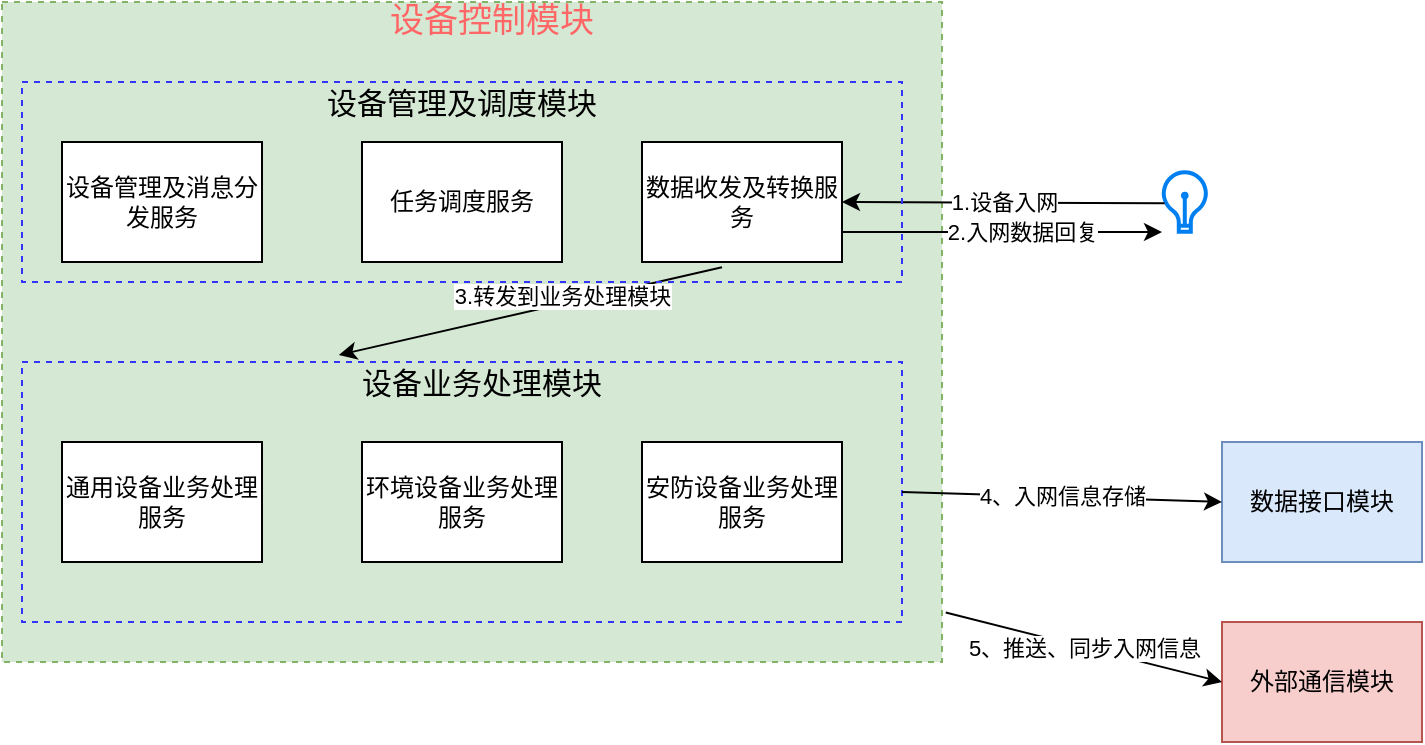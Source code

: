 <mxfile version="14.7.2" type="github">
  <diagram id="7hfc12y7ZKk-f09IoSAR" name="设备入网">
    <mxGraphModel dx="782" dy="403" grid="1" gridSize="10" guides="1" tooltips="1" connect="1" arrows="1" fold="1" page="1" pageScale="1" pageWidth="827" pageHeight="1169" math="0" shadow="0">
      <root>
        <mxCell id="0" />
        <mxCell id="1" parent="0" />
        <mxCell id="XLrarhxuTcnEWWh8VaGa-13" value="" style="rounded=0;whiteSpace=wrap;html=1;dashed=1;fillColor=#d5e8d4;strokeColor=#82b366;" vertex="1" parent="1">
          <mxGeometry x="80" y="60" width="470" height="330" as="geometry" />
        </mxCell>
        <mxCell id="XLrarhxuTcnEWWh8VaGa-5" value="" style="rounded=0;whiteSpace=wrap;html=1;dashed=1;fillColor=none;strokeColor=#3333FF;" vertex="1" parent="1">
          <mxGeometry x="90" y="240" width="440" height="130" as="geometry" />
        </mxCell>
        <mxCell id="qmOQSDGfmGghrm2BuBOK-1" value="设备管理及消息分发服务" style="rounded=0;whiteSpace=wrap;html=1;" parent="1" vertex="1">
          <mxGeometry x="110" y="130" width="100" height="60" as="geometry" />
        </mxCell>
        <mxCell id="qmOQSDGfmGghrm2BuBOK-2" value="数据收发及转换服务" style="rounded=0;whiteSpace=wrap;html=1;" parent="1" vertex="1">
          <mxGeometry x="400" y="130" width="100" height="60" as="geometry" />
        </mxCell>
        <mxCell id="qmOQSDGfmGghrm2BuBOK-3" value="任务调度服务" style="rounded=0;whiteSpace=wrap;html=1;" parent="1" vertex="1">
          <mxGeometry x="260" y="130" width="100" height="60" as="geometry" />
        </mxCell>
        <mxCell id="qmOQSDGfmGghrm2BuBOK-4" value="通用设备业务处理服务" style="rounded=0;whiteSpace=wrap;html=1;" parent="1" vertex="1">
          <mxGeometry x="110" y="280" width="100" height="60" as="geometry" />
        </mxCell>
        <mxCell id="qmOQSDGfmGghrm2BuBOK-5" value="环境设备业务处理服务" style="rounded=0;whiteSpace=wrap;html=1;" parent="1" vertex="1">
          <mxGeometry x="260" y="280" width="100" height="60" as="geometry" />
        </mxCell>
        <mxCell id="qmOQSDGfmGghrm2BuBOK-6" value="安防设备业务处理服务" style="rounded=0;whiteSpace=wrap;html=1;" parent="1" vertex="1">
          <mxGeometry x="400" y="280" width="100" height="60" as="geometry" />
        </mxCell>
        <mxCell id="qmOQSDGfmGghrm2BuBOK-8" value="" style="html=1;verticalLabelPosition=bottom;align=center;labelBackgroundColor=#ffffff;verticalAlign=top;strokeWidth=2;strokeColor=#0080F0;shadow=0;dashed=0;shape=mxgraph.ios7.icons.lightbulb;" parent="1" vertex="1">
          <mxGeometry x="660" y="145.15" width="22.8" height="29.7" as="geometry" />
        </mxCell>
        <mxCell id="XLrarhxuTcnEWWh8VaGa-1" value="1.设备入网" style="endArrow=classic;html=1;exitX=0.058;exitY=0.522;exitDx=0;exitDy=0;exitPerimeter=0;entryX=1;entryY=0.5;entryDx=0;entryDy=0;" edge="1" parent="1" source="qmOQSDGfmGghrm2BuBOK-8" target="qmOQSDGfmGghrm2BuBOK-2">
          <mxGeometry width="50" height="50" relative="1" as="geometry">
            <mxPoint x="560" y="200" as="sourcePoint" />
            <mxPoint x="610" y="150" as="targetPoint" />
          </mxGeometry>
        </mxCell>
        <mxCell id="XLrarhxuTcnEWWh8VaGa-2" value="" style="endArrow=classic;html=1;exitX=1;exitY=0.75;exitDx=0;exitDy=0;" edge="1" parent="1" source="qmOQSDGfmGghrm2BuBOK-2">
          <mxGeometry width="50" height="50" relative="1" as="geometry">
            <mxPoint x="660" y="270" as="sourcePoint" />
            <mxPoint x="660" y="175" as="targetPoint" />
          </mxGeometry>
        </mxCell>
        <mxCell id="XLrarhxuTcnEWWh8VaGa-3" value="2.入网数据回复" style="edgeLabel;html=1;align=center;verticalAlign=middle;resizable=0;points=[];" vertex="1" connectable="0" parent="XLrarhxuTcnEWWh8VaGa-2">
          <mxGeometry x="-0.267" y="-1" relative="1" as="geometry">
            <mxPoint x="31" y="-1" as="offset" />
          </mxGeometry>
        </mxCell>
        <mxCell id="XLrarhxuTcnEWWh8VaGa-4" value="" style="endArrow=classic;html=1;exitX=0.4;exitY=1.044;exitDx=0;exitDy=0;exitPerimeter=0;entryX=0.36;entryY=-0.027;entryDx=0;entryDy=0;entryPerimeter=0;" edge="1" parent="1" source="qmOQSDGfmGghrm2BuBOK-2" target="XLrarhxuTcnEWWh8VaGa-5">
          <mxGeometry width="50" height="50" relative="1" as="geometry">
            <mxPoint x="390" y="250" as="sourcePoint" />
            <mxPoint x="310" y="250" as="targetPoint" />
          </mxGeometry>
        </mxCell>
        <mxCell id="XLrarhxuTcnEWWh8VaGa-6" value="3.转发到业务处理模块" style="edgeLabel;html=1;align=center;verticalAlign=middle;resizable=0;points=[];" vertex="1" connectable="0" parent="XLrarhxuTcnEWWh8VaGa-4">
          <mxGeometry x="-0.172" y="-4" relative="1" as="geometry">
            <mxPoint as="offset" />
          </mxGeometry>
        </mxCell>
        <mxCell id="XLrarhxuTcnEWWh8VaGa-7" value="&lt;font style=&quot;font-size: 15px&quot;&gt;设备业务处理模块&lt;/font&gt;" style="text;html=1;strokeColor=none;fillColor=none;align=center;verticalAlign=middle;whiteSpace=wrap;rounded=0;dashed=1;" vertex="1" parent="1">
          <mxGeometry x="240" y="240" width="160" height="20" as="geometry" />
        </mxCell>
        <mxCell id="XLrarhxuTcnEWWh8VaGa-8" value="" style="rounded=0;whiteSpace=wrap;html=1;dashed=1;fillColor=none;strokeColor=#3333FF;" vertex="1" parent="1">
          <mxGeometry x="90" y="100" width="440" height="100" as="geometry" />
        </mxCell>
        <mxCell id="XLrarhxuTcnEWWh8VaGa-9" value="&lt;font style=&quot;font-size: 15px&quot;&gt;设备管理及调度模块&lt;/font&gt;" style="text;html=1;strokeColor=none;fillColor=none;align=center;verticalAlign=middle;whiteSpace=wrap;rounded=0;dashed=1;" vertex="1" parent="1">
          <mxGeometry x="230" y="100" width="160" height="20" as="geometry" />
        </mxCell>
        <mxCell id="XLrarhxuTcnEWWh8VaGa-11" value="数据接口模块" style="rounded=0;whiteSpace=wrap;html=1;fillColor=#dae8fc;strokeColor=#6c8ebf;" vertex="1" parent="1">
          <mxGeometry x="690" y="280" width="100" height="60" as="geometry" />
        </mxCell>
        <mxCell id="XLrarhxuTcnEWWh8VaGa-12" value="4、入网信息存储" style="endArrow=classic;html=1;exitX=1;exitY=0.5;exitDx=0;exitDy=0;entryX=0;entryY=0.5;entryDx=0;entryDy=0;" edge="1" parent="1" source="XLrarhxuTcnEWWh8VaGa-5" target="XLrarhxuTcnEWWh8VaGa-11">
          <mxGeometry width="50" height="50" relative="1" as="geometry">
            <mxPoint x="540" y="340" as="sourcePoint" />
            <mxPoint x="590" y="305" as="targetPoint" />
          </mxGeometry>
        </mxCell>
        <mxCell id="XLrarhxuTcnEWWh8VaGa-14" value="&lt;font style=&quot;font-size: 17px&quot; color=&quot;#ff6666&quot;&gt;设备控制模块&lt;/font&gt;" style="text;html=1;strokeColor=none;fillColor=none;align=center;verticalAlign=middle;whiteSpace=wrap;rounded=0;dashed=1;" vertex="1" parent="1">
          <mxGeometry x="260" y="60" width="130" height="20" as="geometry" />
        </mxCell>
        <mxCell id="XLrarhxuTcnEWWh8VaGa-15" value="外部通信模块" style="rounded=0;whiteSpace=wrap;html=1;fillColor=#f8cecc;strokeColor=#b85450;" vertex="1" parent="1">
          <mxGeometry x="690" y="370" width="100" height="60" as="geometry" />
        </mxCell>
        <mxCell id="XLrarhxuTcnEWWh8VaGa-16" value="5、推送、同步入网信息" style="endArrow=classic;html=1;exitX=1.004;exitY=0.925;exitDx=0;exitDy=0;exitPerimeter=0;entryX=0;entryY=0.5;entryDx=0;entryDy=0;" edge="1" parent="1" source="XLrarhxuTcnEWWh8VaGa-13" target="XLrarhxuTcnEWWh8VaGa-15">
          <mxGeometry width="50" height="50" relative="1" as="geometry">
            <mxPoint x="570" y="430" as="sourcePoint" />
            <mxPoint x="620" y="380" as="targetPoint" />
          </mxGeometry>
        </mxCell>
      </root>
    </mxGraphModel>
  </diagram>
</mxfile>

